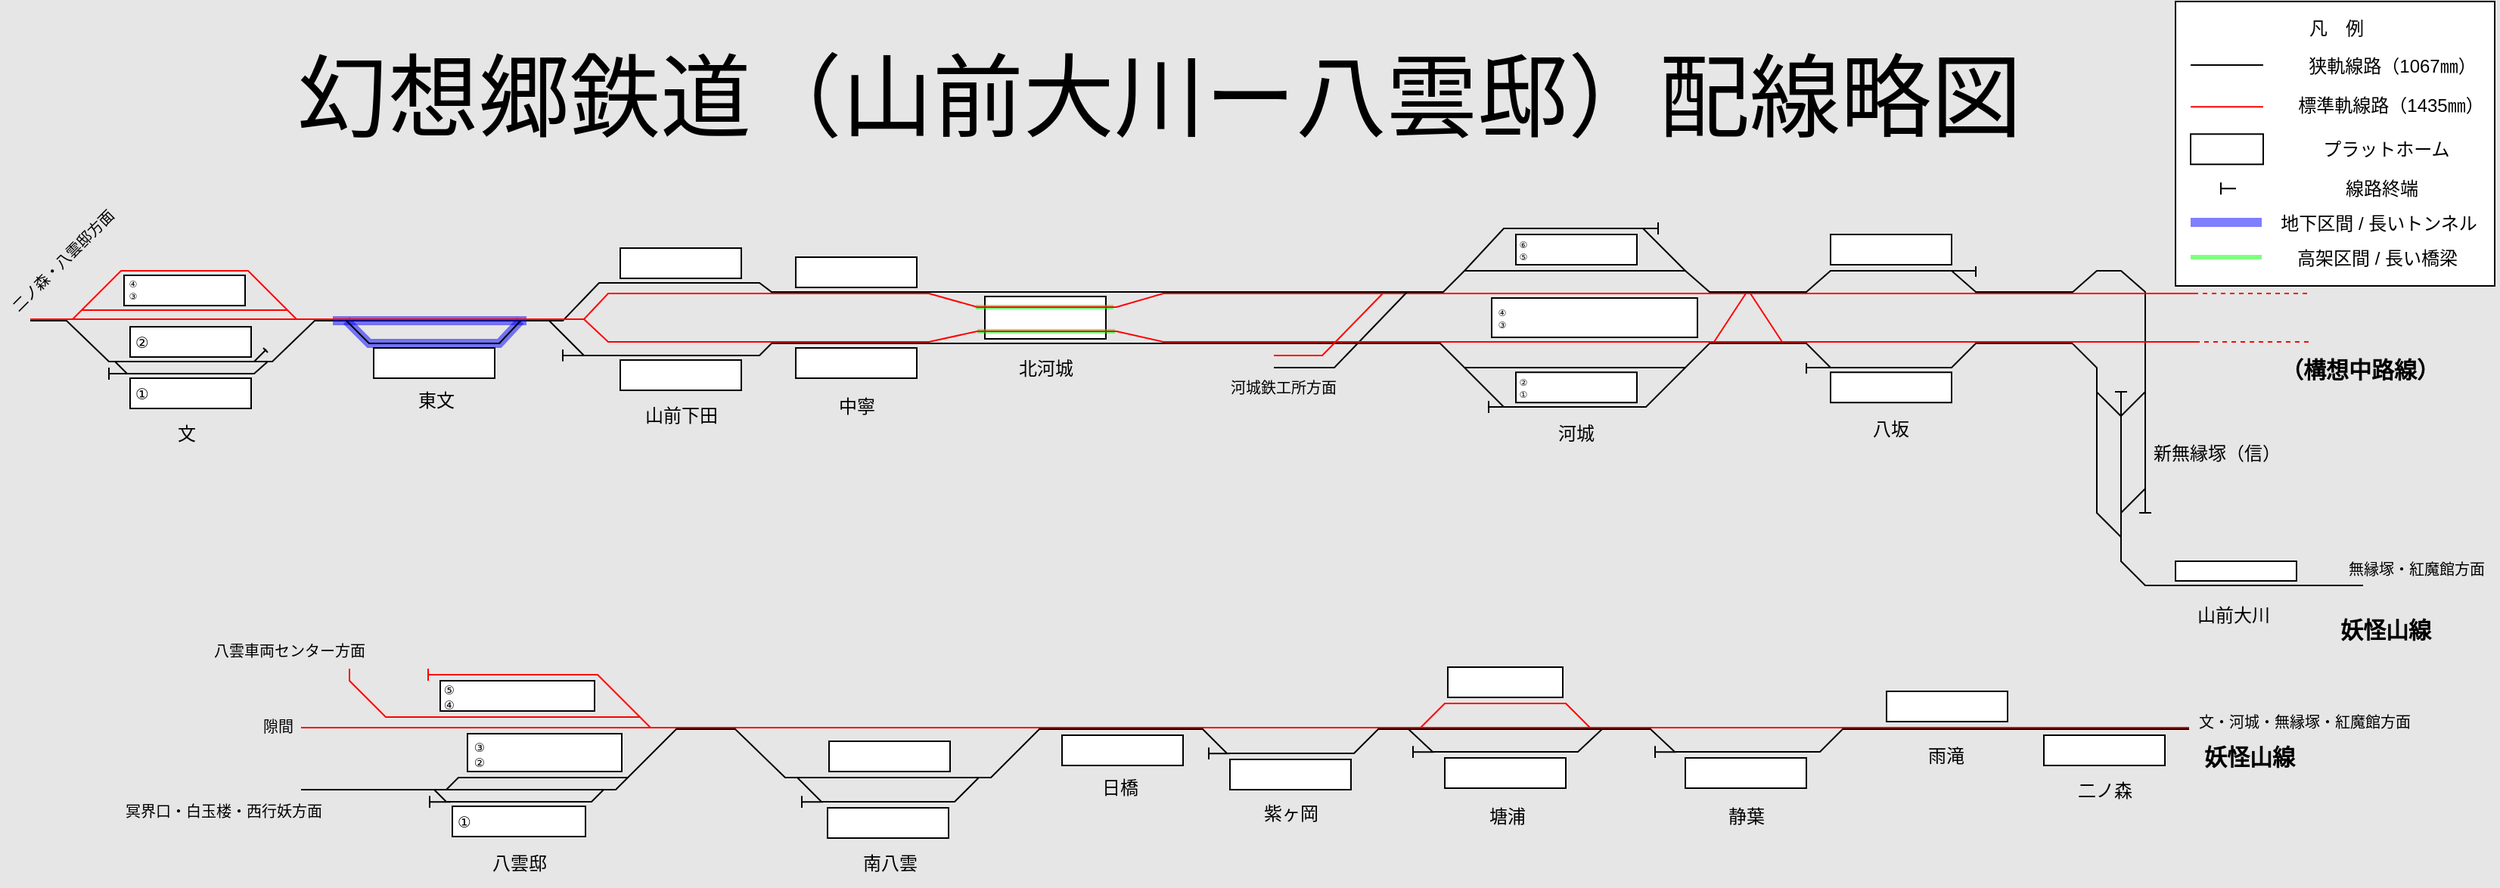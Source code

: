 <mxfile version="24.7.8">
  <diagram name="第 1 页" id="5KSprpMwUYVPSRvnmA9z">
    <mxGraphModel dx="1470" dy="1128" grid="1" gridSize="1" guides="1" tooltips="1" connect="1" arrows="1" fold="1" page="1" pageScale="1" pageWidth="1654" pageHeight="1169" background="#E6E6E6" math="0" shadow="0">
      <root>
        <mxCell id="0" />
        <mxCell id="1" parent="0" />
        <mxCell id="KtXsPofMgnDcvh5g8k0R-57" value="" style="rounded=0;whiteSpace=wrap;html=1;" vertex="1" parent="1">
          <mxGeometry x="1438" y="6" width="211" height="188" as="geometry" />
        </mxCell>
        <mxCell id="72b6C9pwPzfKn4SDCL0b-29" value="" style="endArrow=none;html=1;rounded=0;strokeColor=#0000FF;opacity=50;strokeWidth=6;" parent="1" edge="1">
          <mxGeometry width="50" height="50" relative="1" as="geometry">
            <mxPoint x="229" y="217" as="sourcePoint" />
            <mxPoint x="344" y="217" as="targetPoint" />
            <Array as="points">
              <mxPoint x="244" y="232" />
              <mxPoint x="330" y="232" />
            </Array>
          </mxGeometry>
        </mxCell>
        <mxCell id="EGFDkehEQVp23pimZ-VM-26" value="" style="endArrow=none;html=1;rounded=0;" parent="1" edge="1">
          <mxGeometry width="50" height="50" relative="1" as="geometry">
            <mxPoint x="363" y="217" as="sourcePoint" />
            <mxPoint x="1370" y="232" as="targetPoint" />
            <Array as="points">
              <mxPoint x="386" y="240" />
              <mxPoint x="502" y="240" />
              <mxPoint x="510" y="232" />
              <mxPoint x="952" y="232" />
              <mxPoint x="968" y="248" />
              <mxPoint x="994" y="248" />
              <mxPoint x="1114" y="248" />
              <mxPoint x="1130" y="232" />
              <mxPoint x="1194" y="232" />
              <mxPoint x="1210" y="248" />
              <mxPoint x="1290" y="248" />
              <mxPoint x="1306" y="232" />
            </Array>
          </mxGeometry>
        </mxCell>
        <mxCell id="EGFDkehEQVp23pimZ-VM-25" value="" style="endArrow=none;html=1;rounded=0;" parent="1" edge="1">
          <mxGeometry width="50" height="50" relative="1" as="geometry">
            <mxPoint x="20" y="217" as="sourcePoint" />
            <mxPoint x="1370" y="198" as="targetPoint" />
            <Array as="points">
              <mxPoint x="44" y="217" />
              <mxPoint x="72" y="244" />
              <mxPoint x="180" y="244" />
              <mxPoint x="208" y="217" />
              <mxPoint x="372" y="217" />
              <mxPoint x="396" y="192" />
              <mxPoint x="502" y="192" />
              <mxPoint x="510" y="198" />
              <mxPoint x="954" y="198" />
              <mxPoint x="968" y="184" />
              <mxPoint x="1114" y="184" />
              <mxPoint x="1130" y="198" />
              <mxPoint x="1194" y="198" />
              <mxPoint x="1210" y="184" />
              <mxPoint x="1290" y="184" />
              <mxPoint x="1306" y="198" />
            </Array>
          </mxGeometry>
        </mxCell>
        <mxCell id="EGFDkehEQVp23pimZ-VM-71" value="" style="rounded=0;whiteSpace=wrap;html=1;" parent="1" vertex="1">
          <mxGeometry x="1438" y="376" width="80" height="12.99" as="geometry" />
        </mxCell>
        <mxCell id="EGFDkehEQVp23pimZ-VM-72" value="" style="rounded=0;whiteSpace=wrap;html=1;" parent="1" vertex="1">
          <mxGeometry x="1210" y="160" width="80" height="20" as="geometry" />
        </mxCell>
        <mxCell id="EGFDkehEQVp23pimZ-VM-74" value="" style="rounded=0;whiteSpace=wrap;html=1;" parent="1" vertex="1">
          <mxGeometry x="410.002" y="243.003" width="80" height="20" as="geometry" />
        </mxCell>
        <mxCell id="EGFDkehEQVp23pimZ-VM-75" value="" style="rounded=0;whiteSpace=wrap;html=1;" parent="1" vertex="1">
          <mxGeometry x="526.002" y="175.003" width="80" height="20" as="geometry" />
        </mxCell>
        <mxCell id="EGFDkehEQVp23pimZ-VM-76" value="" style="rounded=0;whiteSpace=wrap;html=1;" parent="1" vertex="1">
          <mxGeometry x="526.005" y="234.995" width="80" height="20" as="geometry" />
        </mxCell>
        <mxCell id="EGFDkehEQVp23pimZ-VM-77" value="" style="rounded=0;whiteSpace=wrap;html=1;" parent="1" vertex="1">
          <mxGeometry x="651" y="201" width="80" height="28" as="geometry" />
        </mxCell>
        <mxCell id="EGFDkehEQVp23pimZ-VM-109" value="山前大川" style="text;strokeColor=none;align=center;fillColor=none;html=1;verticalAlign=middle;whiteSpace=wrap;rounded=0;" parent="1" vertex="1">
          <mxGeometry x="1439" y="397" width="75" height="30" as="geometry" />
        </mxCell>
        <mxCell id="EGFDkehEQVp23pimZ-VM-111" value="八坂" style="text;strokeColor=none;align=center;fillColor=none;html=1;verticalAlign=middle;whiteSpace=wrap;rounded=0;" parent="1" vertex="1">
          <mxGeometry x="1220.004" y="273.996" width="60" height="30" as="geometry" />
        </mxCell>
        <mxCell id="EGFDkehEQVp23pimZ-VM-117" value="&lt;font style=&quot;font-size: 10px;&quot;&gt;無縁塚・紅魔館方面&lt;/font&gt;" style="text;strokeColor=none;align=center;fillColor=none;html=1;verticalAlign=middle;whiteSpace=wrap;rounded=0;" parent="1" vertex="1">
          <mxGeometry x="1549" y="374" width="97" height="14" as="geometry" />
        </mxCell>
        <mxCell id="EGFDkehEQVp23pimZ-VM-120" value="&lt;font style=&quot;font-size: 60px;&quot;&gt;&lt;font style=&quot;font-size: 60px;&quot;&gt;幻想郷鉄道（山前大川ー八雲邸）配&lt;/font&gt;線略図&lt;/font&gt;" style="text;strokeColor=none;align=center;fillColor=none;html=1;verticalAlign=middle;whiteSpace=wrap;rounded=0;" parent="1" vertex="1">
          <mxGeometry x="41.51" y="22" width="1449" height="96" as="geometry" />
        </mxCell>
        <mxCell id="-fVv7rPrCd2kUO5Vlaj1-45" value="&lt;span style=&quot;font-size: 15px;&quot;&gt;&lt;b&gt;（構想中路線）&lt;/b&gt;&lt;/span&gt;" style="text;strokeColor=none;align=center;fillColor=none;html=1;verticalAlign=middle;whiteSpace=wrap;rounded=0;" parent="1" vertex="1">
          <mxGeometry x="1502" y="240" width="116" height="17.89" as="geometry" />
        </mxCell>
        <mxCell id="JexUMbqz_i8q1vHDtlvt-4" value="" style="rounded=0;whiteSpace=wrap;html=1;" parent="1" vertex="1">
          <mxGeometry x="1001.999" y="251.11" width="80" height="20" as="geometry" />
        </mxCell>
        <mxCell id="JexUMbqz_i8q1vHDtlvt-5" value="" style="rounded=0;whiteSpace=wrap;html=1;" parent="1" vertex="1">
          <mxGeometry x="986" y="202" width="136" height="26" as="geometry" />
        </mxCell>
        <mxCell id="JexUMbqz_i8q1vHDtlvt-8" value="中寧" style="text;strokeColor=none;align=center;fillColor=none;html=1;verticalAlign=middle;whiteSpace=wrap;rounded=0;" parent="1" vertex="1">
          <mxGeometry x="529.507" y="258.997" width="72.99" height="30" as="geometry" />
        </mxCell>
        <mxCell id="JexUMbqz_i8q1vHDtlvt-9" value="北河城" style="text;html=1;align=center;verticalAlign=middle;resizable=0;points=[];autosize=1;strokeColor=none;fillColor=none;" parent="1" vertex="1">
          <mxGeometry x="663.5" y="235" width="55" height="27" as="geometry" />
        </mxCell>
        <mxCell id="JexUMbqz_i8q1vHDtlvt-10" value="" style="endArrow=none;html=1;rounded=0;strokeColor=#0000FF;opacity=50;strokeWidth=6;" parent="1" edge="1">
          <mxGeometry width="50" height="50" relative="1" as="geometry">
            <mxPoint x="220" y="217" as="sourcePoint" />
            <mxPoint x="347.997" y="216.997" as="targetPoint" />
          </mxGeometry>
        </mxCell>
        <mxCell id="JexUMbqz_i8q1vHDtlvt-30" value="" style="endArrow=none;html=1;rounded=0;strokeWidth=3;opacity=50;strokeColor=#00FF00;" parent="1" edge="1">
          <mxGeometry width="50" height="50" relative="1" as="geometry">
            <mxPoint x="645" y="208.0" as="sourcePoint" />
            <mxPoint x="736" y="208" as="targetPoint" />
          </mxGeometry>
        </mxCell>
        <mxCell id="MQCNvjB19mM8f6MObw2a-1" value="" style="endArrow=none;dashed=1;html=1;rounded=0;strokeColor=#FF0000;" parent="1" edge="1">
          <mxGeometry width="50" height="50" relative="1" as="geometry">
            <mxPoint x="1525" y="199" as="sourcePoint" />
            <mxPoint x="1450" y="199" as="targetPoint" />
          </mxGeometry>
        </mxCell>
        <mxCell id="MQCNvjB19mM8f6MObw2a-2" value="" style="endArrow=none;dashed=1;html=1;rounded=0;strokeColor=#FF0000;" parent="1" edge="1">
          <mxGeometry width="50" height="50" relative="1" as="geometry">
            <mxPoint x="1526" y="231" as="sourcePoint" />
            <mxPoint x="1453" y="231" as="targetPoint" />
          </mxGeometry>
        </mxCell>
        <mxCell id="MQCNvjB19mM8f6MObw2a-3" value="" style="endArrow=none;html=1;rounded=0;" parent="1" edge="1">
          <mxGeometry width="50" height="50" relative="1" as="geometry">
            <mxPoint x="1402" y="360" as="sourcePoint" />
            <mxPoint x="1370" y="232.2" as="targetPoint" />
            <Array as="points">
              <mxPoint x="1386" y="344" />
              <mxPoint x="1386" y="248.1" />
            </Array>
          </mxGeometry>
        </mxCell>
        <mxCell id="MQCNvjB19mM8f6MObw2a-4" value="" style="endArrow=none;html=1;rounded=0;" parent="1" edge="1">
          <mxGeometry width="50" height="50" relative="1" as="geometry">
            <mxPoint x="1402" y="344" as="sourcePoint" />
            <mxPoint x="1370" y="198.1" as="targetPoint" />
            <Array as="points">
              <mxPoint x="1418" y="328" />
              <mxPoint x="1418" y="198" />
              <mxPoint x="1402" y="184" />
              <mxPoint x="1386" y="184" />
            </Array>
          </mxGeometry>
        </mxCell>
        <mxCell id="MQCNvjB19mM8f6MObw2a-5" value="" style="endArrow=none;html=1;rounded=0;" parent="1" edge="1">
          <mxGeometry width="50" height="50" relative="1" as="geometry">
            <mxPoint x="1562" y="392" as="sourcePoint" />
            <mxPoint x="1402" y="264" as="targetPoint" />
            <Array as="points">
              <mxPoint x="1418" y="392" />
              <mxPoint x="1402" y="376" />
            </Array>
          </mxGeometry>
        </mxCell>
        <mxCell id="MQCNvjB19mM8f6MObw2a-6" value="" style="endArrow=none;html=1;rounded=0;" parent="1" edge="1">
          <mxGeometry width="50" height="50" relative="1" as="geometry">
            <mxPoint x="1402" y="280.1" as="sourcePoint" />
            <mxPoint x="1386" y="264.2" as="targetPoint" />
          </mxGeometry>
        </mxCell>
        <mxCell id="MQCNvjB19mM8f6MObw2a-7" value="" style="endArrow=none;html=1;rounded=0;" parent="1" edge="1">
          <mxGeometry width="50" height="50" relative="1" as="geometry">
            <mxPoint x="1402" y="280" as="sourcePoint" />
            <mxPoint x="1418" y="264" as="targetPoint" />
          </mxGeometry>
        </mxCell>
        <mxCell id="MQCNvjB19mM8f6MObw2a-8" value="" style="endArrow=none;html=1;rounded=0;" parent="1" edge="1">
          <mxGeometry width="50" height="50" relative="1" as="geometry">
            <mxPoint x="1406" y="264" as="sourcePoint" />
            <mxPoint x="1398" y="264" as="targetPoint" />
          </mxGeometry>
        </mxCell>
        <mxCell id="MQCNvjB19mM8f6MObw2a-9" value="" style="endArrow=none;html=1;rounded=0;" parent="1" edge="1">
          <mxGeometry width="50" height="50" relative="1" as="geometry">
            <mxPoint x="1418" y="344" as="sourcePoint" />
            <mxPoint x="1418" y="328" as="targetPoint" />
          </mxGeometry>
        </mxCell>
        <mxCell id="MQCNvjB19mM8f6MObw2a-10" value="" style="endArrow=none;html=1;rounded=0;" parent="1" edge="1">
          <mxGeometry width="50" height="50" relative="1" as="geometry">
            <mxPoint x="1414" y="344" as="sourcePoint" />
            <mxPoint x="1422" y="344" as="targetPoint" />
          </mxGeometry>
        </mxCell>
        <mxCell id="MQCNvjB19mM8f6MObw2a-13" value="" style="endArrow=none;html=1;rounded=0;strokeColor=#FF0000;strokeWidth=1;" parent="1" edge="1">
          <mxGeometry width="50" height="50" relative="1" as="geometry">
            <mxPoint x="20" y="216" as="sourcePoint" />
            <mxPoint x="1450" y="199" as="targetPoint" />
            <Array as="points">
              <mxPoint x="216" y="216" />
              <mxPoint x="386" y="216" />
              <mxPoint x="402" y="199" />
              <mxPoint x="614" y="199" />
              <mxPoint x="646" y="208" />
              <mxPoint x="738" y="208" />
              <mxPoint x="769" y="199" />
            </Array>
          </mxGeometry>
        </mxCell>
        <mxCell id="MQCNvjB19mM8f6MObw2a-14" value="&lt;span style=&quot;font-size: 15px;&quot;&gt;&lt;b&gt;妖怪山線&lt;/b&gt;&lt;/span&gt;" style="text;strokeColor=none;align=center;fillColor=none;html=1;verticalAlign=middle;whiteSpace=wrap;rounded=0;" parent="1" vertex="1">
          <mxGeometry x="1546" y="412" width="62" height="17.89" as="geometry" />
        </mxCell>
        <mxCell id="MQCNvjB19mM8f6MObw2a-15" value="" style="rounded=0;whiteSpace=wrap;html=1;" parent="1" vertex="1">
          <mxGeometry x="1210" y="251.11" width="80" height="20" as="geometry" />
        </mxCell>
        <mxCell id="MQCNvjB19mM8f6MObw2a-16" value="" style="endArrow=none;html=1;rounded=0;strokeColor=#FF0000;" parent="1" edge="1">
          <mxGeometry width="50" height="50" relative="1" as="geometry">
            <mxPoint x="1133" y="231" as="sourcePoint" />
            <mxPoint x="1154" y="199" as="targetPoint" />
          </mxGeometry>
        </mxCell>
        <mxCell id="MQCNvjB19mM8f6MObw2a-17" value="" style="endArrow=none;html=1;rounded=0;strokeColor=#FF0000;" parent="1" edge="1">
          <mxGeometry width="50" height="50" relative="1" as="geometry">
            <mxPoint x="1178" y="231" as="sourcePoint" />
            <mxPoint x="1157" y="199" as="targetPoint" />
          </mxGeometry>
        </mxCell>
        <mxCell id="MQCNvjB19mM8f6MObw2a-19" value="" style="endArrow=none;html=1;rounded=0;" parent="1" edge="1">
          <mxGeometry width="50" height="50" relative="1" as="geometry">
            <mxPoint x="968" y="248" as="sourcePoint" />
            <mxPoint x="1114" y="248" as="targetPoint" />
            <Array as="points">
              <mxPoint x="994" y="274" />
              <mxPoint x="1088" y="274" />
            </Array>
          </mxGeometry>
        </mxCell>
        <mxCell id="MQCNvjB19mM8f6MObw2a-18" value="" style="rounded=0;whiteSpace=wrap;html=1;" parent="1" vertex="1">
          <mxGeometry x="1001.999" y="160.0" width="80" height="20" as="geometry" />
        </mxCell>
        <mxCell id="MQCNvjB19mM8f6MObw2a-20" value="" style="endArrow=none;html=1;rounded=0;" parent="1" edge="1">
          <mxGeometry width="50" height="50" relative="1" as="geometry">
            <mxPoint x="968" y="184" as="sourcePoint" />
            <mxPoint x="1114" y="184" as="targetPoint" />
            <Array as="points">
              <mxPoint x="994" y="156" />
              <mxPoint x="1086" y="156" />
            </Array>
          </mxGeometry>
        </mxCell>
        <mxCell id="MQCNvjB19mM8f6MObw2a-21" value="" style="endArrow=none;html=1;rounded=0;" parent="1" edge="1">
          <mxGeometry width="50" height="50" relative="1" as="geometry">
            <mxPoint x="842" y="248" as="sourcePoint" />
            <mxPoint x="930" y="198.1" as="targetPoint" />
            <Array as="points">
              <mxPoint x="882" y="248" />
            </Array>
          </mxGeometry>
        </mxCell>
        <mxCell id="MQCNvjB19mM8f6MObw2a-22" value="" style="endArrow=none;html=1;rounded=0;strokeColor=#FF0000;" parent="1" edge="1">
          <mxGeometry width="50" height="50" relative="1" as="geometry">
            <mxPoint x="842" y="240" as="sourcePoint" />
            <mxPoint x="914" y="199" as="targetPoint" />
            <Array as="points">
              <mxPoint x="866" y="240" />
              <mxPoint x="874" y="240" />
            </Array>
          </mxGeometry>
        </mxCell>
        <mxCell id="MQCNvjB19mM8f6MObw2a-24" value="" style="endArrow=none;html=1;rounded=0;" parent="1" edge="1">
          <mxGeometry width="50" height="50" relative="1" as="geometry">
            <mxPoint x="1194" y="248" as="sourcePoint" />
            <mxPoint x="1210" y="248" as="targetPoint" />
          </mxGeometry>
        </mxCell>
        <mxCell id="MQCNvjB19mM8f6MObw2a-25" value="" style="endArrow=none;html=1;rounded=0;" parent="1" edge="1">
          <mxGeometry width="50" height="50" relative="1" as="geometry">
            <mxPoint x="1290" y="184" as="sourcePoint" />
            <mxPoint x="1306" y="184" as="targetPoint" />
          </mxGeometry>
        </mxCell>
        <mxCell id="MQCNvjB19mM8f6MObw2a-26" value="" style="endArrow=none;html=1;rounded=0;" parent="1" edge="1">
          <mxGeometry width="50" height="50" relative="1" as="geometry">
            <mxPoint x="1194" y="252" as="sourcePoint" />
            <mxPoint x="1194" y="245" as="targetPoint" />
          </mxGeometry>
        </mxCell>
        <mxCell id="MQCNvjB19mM8f6MObw2a-27" value="" style="endArrow=none;html=1;rounded=0;" parent="1" edge="1">
          <mxGeometry width="50" height="50" relative="1" as="geometry">
            <mxPoint x="1306" y="188" as="sourcePoint" />
            <mxPoint x="1306" y="181" as="targetPoint" />
          </mxGeometry>
        </mxCell>
        <mxCell id="MQCNvjB19mM8f6MObw2a-29" value="" style="rounded=0;whiteSpace=wrap;html=1;" parent="1" vertex="1">
          <mxGeometry x="410.002" y="169.003" width="80" height="20" as="geometry" />
        </mxCell>
        <mxCell id="MQCNvjB19mM8f6MObw2a-30" value="" style="endArrow=none;html=1;rounded=0;strokeWidth=3;opacity=50;strokeColor=#00FF00;" parent="1" edge="1">
          <mxGeometry width="50" height="50" relative="1" as="geometry">
            <mxPoint x="646" y="224.0" as="sourcePoint" />
            <mxPoint x="737" y="224" as="targetPoint" />
          </mxGeometry>
        </mxCell>
        <mxCell id="MQCNvjB19mM8f6MObw2a-12" value="" style="endArrow=none;html=1;rounded=0;strokeColor=#FF0000;strokeWidth=1;" parent="1" edge="1">
          <mxGeometry width="50" height="50" relative="1" as="geometry">
            <mxPoint x="386" y="216" as="sourcePoint" />
            <mxPoint x="1453" y="231" as="targetPoint" />
            <Array as="points">
              <mxPoint x="402" y="231" />
              <mxPoint x="614" y="231" />
              <mxPoint x="646" y="224" />
              <mxPoint x="738" y="224" />
              <mxPoint x="769" y="231" />
            </Array>
          </mxGeometry>
        </mxCell>
        <mxCell id="72b6C9pwPzfKn4SDCL0b-1" value="河城" style="text;strokeColor=none;align=center;fillColor=none;html=1;verticalAlign=middle;whiteSpace=wrap;rounded=0;" parent="1" vertex="1">
          <mxGeometry x="1012.004" y="276.996" width="60" height="30" as="geometry" />
        </mxCell>
        <mxCell id="72b6C9pwPzfKn4SDCL0b-2" value="&lt;font style=&quot;font-size: 10px;&quot;&gt;河城鉄工所方面&lt;/font&gt;" style="text;strokeColor=none;align=center;fillColor=none;html=1;verticalAlign=middle;whiteSpace=wrap;rounded=0;" parent="1" vertex="1">
          <mxGeometry x="809" y="254" width="79" height="14" as="geometry" />
        </mxCell>
        <mxCell id="72b6C9pwPzfKn4SDCL0b-3" value="山前下田" style="text;strokeColor=none;align=center;fillColor=none;html=1;verticalAlign=middle;whiteSpace=wrap;rounded=0;" parent="1" vertex="1">
          <mxGeometry x="413.507" y="264.997" width="72.99" height="30" as="geometry" />
        </mxCell>
        <mxCell id="EGFDkehEQVp23pimZ-VM-124" value="&lt;span style=&quot;font-size: 6px;&quot;&gt;④&lt;/span&gt;&lt;br&gt;&lt;div style=&quot;font-size: 6px;&quot;&gt;③&lt;/div&gt;" style="text;strokeColor=none;align=center;fillColor=none;html=1;verticalAlign=middle;whiteSpace=wrap;rounded=0;" parent="1" vertex="1">
          <mxGeometry x="989" y="205" width="8" height="16" as="geometry" />
        </mxCell>
        <mxCell id="72b6C9pwPzfKn4SDCL0b-5" value="&lt;span style=&quot;font-size: 6px;&quot;&gt;⑥&lt;/span&gt;&lt;br&gt;&lt;div style=&quot;font-size: 6px;&quot;&gt;⑤&lt;/div&gt;" style="text;strokeColor=none;align=center;fillColor=none;html=1;verticalAlign=middle;whiteSpace=wrap;rounded=0;" parent="1" vertex="1">
          <mxGeometry x="1003" y="160" width="8" height="16" as="geometry" />
        </mxCell>
        <mxCell id="72b6C9pwPzfKn4SDCL0b-6" value="&lt;span style=&quot;font-size: 6px;&quot;&gt;②&lt;/span&gt;&lt;div&gt;&lt;div style=&quot;font-size: 6px;&quot;&gt;①&lt;/div&gt;&lt;/div&gt;" style="text;strokeColor=none;align=center;fillColor=none;html=1;verticalAlign=middle;whiteSpace=wrap;rounded=0;" parent="1" vertex="1">
          <mxGeometry x="1003" y="251.11" width="8" height="16" as="geometry" />
        </mxCell>
        <mxCell id="72b6C9pwPzfKn4SDCL0b-7" value="新無縁塚（信）" style="text;strokeColor=none;align=center;fillColor=none;html=1;verticalAlign=middle;whiteSpace=wrap;rounded=0;" parent="1" vertex="1">
          <mxGeometry x="1419" y="290" width="93" height="30" as="geometry" />
        </mxCell>
        <mxCell id="72b6C9pwPzfKn4SDCL0b-8" value="凡　例" style="text;html=1;align=center;verticalAlign=middle;resizable=0;points=[];autosize=1;strokeColor=none;fillColor=none;" parent="1" vertex="1">
          <mxGeometry x="1516" y="10" width="55" height="27" as="geometry" />
        </mxCell>
        <mxCell id="72b6C9pwPzfKn4SDCL0b-9" value="" style="endArrow=none;html=1;rounded=0;" parent="1" edge="1">
          <mxGeometry width="50" height="50" relative="1" as="geometry">
            <mxPoint x="1086" y="156" as="sourcePoint" />
            <mxPoint x="1096" y="156" as="targetPoint" />
          </mxGeometry>
        </mxCell>
        <mxCell id="72b6C9pwPzfKn4SDCL0b-10" value="" style="endArrow=none;html=1;rounded=0;" parent="1" edge="1">
          <mxGeometry width="50" height="50" relative="1" as="geometry">
            <mxPoint x="1096" y="160" as="sourcePoint" />
            <mxPoint x="1096" y="152" as="targetPoint" />
          </mxGeometry>
        </mxCell>
        <mxCell id="72b6C9pwPzfKn4SDCL0b-11" value="" style="endArrow=none;html=1;rounded=0;" parent="1" edge="1">
          <mxGeometry width="50" height="50" relative="1" as="geometry">
            <mxPoint x="984" y="274" as="sourcePoint" />
            <mxPoint x="994" y="274" as="targetPoint" />
          </mxGeometry>
        </mxCell>
        <mxCell id="72b6C9pwPzfKn4SDCL0b-12" value="" style="endArrow=none;html=1;rounded=0;" parent="1" edge="1">
          <mxGeometry width="50" height="50" relative="1" as="geometry">
            <mxPoint x="984" y="278" as="sourcePoint" />
            <mxPoint x="984" y="270" as="targetPoint" />
          </mxGeometry>
        </mxCell>
        <mxCell id="72b6C9pwPzfKn4SDCL0b-13" value="" style="endArrow=none;html=1;rounded=0;" parent="1" edge="1">
          <mxGeometry width="50" height="50" relative="1" as="geometry">
            <mxPoint x="372" y="240" as="sourcePoint" />
            <mxPoint x="386" y="240" as="targetPoint" />
          </mxGeometry>
        </mxCell>
        <mxCell id="72b6C9pwPzfKn4SDCL0b-14" value="" style="endArrow=none;html=1;rounded=0;" parent="1" edge="1">
          <mxGeometry width="50" height="50" relative="1" as="geometry">
            <mxPoint x="372" y="243.89" as="sourcePoint" />
            <mxPoint x="372" y="236" as="targetPoint" />
          </mxGeometry>
        </mxCell>
        <mxCell id="72b6C9pwPzfKn4SDCL0b-15" value="" style="endArrow=none;html=1;rounded=0;" parent="1" edge="1">
          <mxGeometry width="50" height="50" relative="1" as="geometry">
            <mxPoint x="229" y="217" as="sourcePoint" />
            <mxPoint x="344" y="217.11" as="targetPoint" />
            <Array as="points">
              <mxPoint x="244" y="232" />
              <mxPoint x="330" y="232" />
            </Array>
          </mxGeometry>
        </mxCell>
        <mxCell id="72b6C9pwPzfKn4SDCL0b-16" value="" style="rounded=0;whiteSpace=wrap;html=1;" parent="1" vertex="1">
          <mxGeometry x="247.002" y="235.003" width="80" height="20" as="geometry" />
        </mxCell>
        <mxCell id="72b6C9pwPzfKn4SDCL0b-17" value="" style="rounded=0;whiteSpace=wrap;html=1;" parent="1" vertex="1">
          <mxGeometry x="86.002" y="221.003" width="80" height="20" as="geometry" />
        </mxCell>
        <mxCell id="72b6C9pwPzfKn4SDCL0b-18" value="" style="endArrow=none;html=1;rounded=0;" parent="1" edge="1">
          <mxGeometry width="50" height="50" relative="1" as="geometry">
            <mxPoint x="72" y="252" as="sourcePoint" />
            <mxPoint x="177" y="244" as="targetPoint" />
            <Array as="points">
              <mxPoint x="168" y="252" />
            </Array>
          </mxGeometry>
        </mxCell>
        <mxCell id="72b6C9pwPzfKn4SDCL0b-19" value="" style="rounded=0;whiteSpace=wrap;html=1;" parent="1" vertex="1">
          <mxGeometry x="86.002" y="255.003" width="80" height="20" as="geometry" />
        </mxCell>
        <mxCell id="72b6C9pwPzfKn4SDCL0b-22" value="" style="endArrow=none;html=1;rounded=0;" parent="1" edge="1">
          <mxGeometry width="50" height="50" relative="1" as="geometry">
            <mxPoint x="76" y="244" as="sourcePoint" />
            <mxPoint x="84" y="252" as="targetPoint" />
          </mxGeometry>
        </mxCell>
        <mxCell id="72b6C9pwPzfKn4SDCL0b-23" value="" style="endArrow=none;html=1;rounded=0;" parent="1" edge="1">
          <mxGeometry width="50" height="50" relative="1" as="geometry">
            <mxPoint x="72" y="256" as="sourcePoint" />
            <mxPoint x="72" y="248" as="targetPoint" />
          </mxGeometry>
        </mxCell>
        <mxCell id="72b6C9pwPzfKn4SDCL0b-24" value="" style="endArrow=none;html=1;rounded=0;" parent="1" edge="1">
          <mxGeometry width="50" height="50" relative="1" as="geometry">
            <mxPoint x="168" y="244" as="sourcePoint" />
            <mxPoint x="176" y="236" as="targetPoint" />
          </mxGeometry>
        </mxCell>
        <mxCell id="72b6C9pwPzfKn4SDCL0b-25" value="" style="endArrow=none;html=1;rounded=0;" parent="1" edge="1">
          <mxGeometry width="50" height="50" relative="1" as="geometry">
            <mxPoint x="177" y="238" as="sourcePoint" />
            <mxPoint x="174" y="235" as="targetPoint" />
          </mxGeometry>
        </mxCell>
        <mxCell id="72b6C9pwPzfKn4SDCL0b-26" value="" style="endArrow=none;html=1;rounded=0;strokeColor=#FF0000;" parent="1" edge="1">
          <mxGeometry width="50" height="50" relative="1" as="geometry">
            <mxPoint x="48" y="216" as="sourcePoint" />
            <mxPoint x="196" y="216" as="targetPoint" />
            <Array as="points">
              <mxPoint x="80" y="184" />
              <mxPoint x="164" y="184" />
            </Array>
          </mxGeometry>
        </mxCell>
        <mxCell id="72b6C9pwPzfKn4SDCL0b-27" value="" style="rounded=0;whiteSpace=wrap;html=1;" parent="1" vertex="1">
          <mxGeometry x="82.002" y="187.003" width="80" height="20" as="geometry" />
        </mxCell>
        <mxCell id="72b6C9pwPzfKn4SDCL0b-28" value="" style="endArrow=none;html=1;rounded=0;strokeColor=#FF0000;" parent="1" edge="1">
          <mxGeometry width="50" height="50" relative="1" as="geometry">
            <mxPoint x="54" y="210" as="sourcePoint" />
            <mxPoint x="190" y="210" as="targetPoint" />
          </mxGeometry>
        </mxCell>
        <mxCell id="72b6C9pwPzfKn4SDCL0b-30" value="東文" style="text;strokeColor=none;align=center;fillColor=none;html=1;verticalAlign=middle;whiteSpace=wrap;rounded=0;" parent="1" vertex="1">
          <mxGeometry x="251.997" y="255.007" width="72.99" height="30" as="geometry" />
        </mxCell>
        <mxCell id="72b6C9pwPzfKn4SDCL0b-31" value="文" style="text;strokeColor=none;align=center;fillColor=none;html=1;verticalAlign=middle;whiteSpace=wrap;rounded=0;" parent="1" vertex="1">
          <mxGeometry x="86.997" y="276.997" width="72.99" height="30" as="geometry" />
        </mxCell>
        <mxCell id="72b6C9pwPzfKn4SDCL0b-32" value="&lt;span style=&quot;font-size: 6px;&quot;&gt;④&lt;/span&gt;&lt;br&gt;&lt;div style=&quot;font-size: 6px;&quot;&gt;③&lt;/div&gt;" style="text;strokeColor=none;align=center;fillColor=none;html=1;verticalAlign=middle;whiteSpace=wrap;rounded=0;" parent="1" vertex="1">
          <mxGeometry x="84" y="186" width="8" height="16" as="geometry" />
        </mxCell>
        <mxCell id="72b6C9pwPzfKn4SDCL0b-33" value="&lt;font style=&quot;font-size: 10px;&quot;&gt;②&lt;/font&gt;&lt;span style=&quot;color: rgba(0, 0, 0, 0); font-family: monospace; font-size: 0px; text-align: start; text-wrap: nowrap;&quot;&gt;%3CmxGraphModel%3E%3Croot%3E%3CmxCell%20id%3D%220%22%2F%3E%3CmxCell%20id%3D%221%22%20parent%3D%220%22%2F%3E%3CmxCell%20id%3D%222%22%20value%3D%22%26lt%3Bspan%20style%3D%26quot%3Bfont-size%3A%206px%3B%26quot%3B%26gt%3B%E2%91%A3%26lt%3B%2Fspan%26gt%3B%26lt%3Bbr%26gt%3B%26lt%3Bdiv%20style%3D%26quot%3Bfont-size%3A%206px%3B%26quot%3B%26gt%3B%E2%91%A2%26lt%3B%2Fdiv%26gt%3B%22%20style%3D%22text%3BstrokeColor%3Dnone%3Balign%3Dcenter%3BfillColor%3Dnone%3Bhtml%3D1%3BverticalAlign%3Dmiddle%3BwhiteSpace%3Dwrap%3Brounded%3D0%3B%22%20vertex%3D%221%22%20parent%3D%221%22%3E%3CmxGeometry%20x%3D%2284%22%20y%3D%22186%22%20width%3D%228%22%20height%3D%2216%22%20as%3D%22geometry%22%2F%3E%3C%2FmxCell%3E%3C%2Froot%3E%3C%2FmxGraphModel%3E&lt;/span&gt;" style="text;strokeColor=none;align=center;fillColor=none;html=1;verticalAlign=middle;whiteSpace=wrap;rounded=0;" parent="1" vertex="1">
          <mxGeometry x="87" y="223" width="14" height="16" as="geometry" />
        </mxCell>
        <mxCell id="72b6C9pwPzfKn4SDCL0b-34" value="&lt;span style=&quot;font-size: 10px;&quot;&gt;①&lt;/span&gt;" style="text;strokeColor=none;align=center;fillColor=none;html=1;verticalAlign=middle;whiteSpace=wrap;rounded=0;" parent="1" vertex="1">
          <mxGeometry x="87" y="257" width="14" height="16" as="geometry" />
        </mxCell>
        <mxCell id="72b6C9pwPzfKn4SDCL0b-35" value="&lt;font style=&quot;font-size: 10px;&quot;&gt;二ノ森・八雲邸方面&lt;/font&gt;" style="text;strokeColor=none;align=center;fillColor=none;html=1;verticalAlign=middle;whiteSpace=wrap;rounded=0;rotation=-45;" parent="1" vertex="1">
          <mxGeometry x="-9" y="170" width="101" height="14" as="geometry" />
        </mxCell>
        <mxCell id="KtXsPofMgnDcvh5g8k0R-1" value="" style="endArrow=none;html=1;rounded=0;" edge="1" parent="1">
          <mxGeometry width="50" height="50" relative="1" as="geometry">
            <mxPoint x="295" y="527" as="sourcePoint" />
            <mxPoint x="1447" y="487" as="targetPoint" />
            <Array as="points">
              <mxPoint x="303" y="519" />
              <mxPoint x="415" y="519" />
              <mxPoint x="447" y="487" />
              <mxPoint x="486" y="487" />
              <mxPoint x="519" y="519" />
              <mxPoint x="655" y="519" />
              <mxPoint x="687" y="487" />
              <mxPoint x="795" y="487" />
              <mxPoint x="811" y="503" />
              <mxPoint x="895" y="503" />
              <mxPoint x="911" y="487" />
              <mxPoint x="931" y="487" />
              <mxPoint x="947" y="502" />
              <mxPoint x="1043" y="502" />
              <mxPoint x="1059" y="487" />
              <mxPoint x="1091" y="487" />
              <mxPoint x="1107" y="502" />
              <mxPoint x="1203" y="502" />
              <mxPoint x="1218" y="487" />
            </Array>
          </mxGeometry>
        </mxCell>
        <mxCell id="KtXsPofMgnDcvh5g8k0R-2" value="" style="endArrow=none;html=1;rounded=0;strokeColor=#FF0000;" edge="1" parent="1">
          <mxGeometry width="50" height="50" relative="1" as="geometry">
            <mxPoint x="199" y="486" as="sourcePoint" />
            <mxPoint x="1447" y="486" as="targetPoint" />
          </mxGeometry>
        </mxCell>
        <mxCell id="KtXsPofMgnDcvh5g8k0R-3" value="" style="rounded=0;whiteSpace=wrap;html=1;" vertex="1" parent="1">
          <mxGeometry x="1247.003" y="462.003" width="80" height="20" as="geometry" />
        </mxCell>
        <mxCell id="KtXsPofMgnDcvh5g8k0R-4" value="" style="rounded=0;whiteSpace=wrap;html=1;" vertex="1" parent="1">
          <mxGeometry x="1114.003" y="506.003" width="80" height="20" as="geometry" />
        </mxCell>
        <mxCell id="KtXsPofMgnDcvh5g8k0R-5" value="" style="endArrow=none;html=1;rounded=0;strokeColor=#FF0000;" edge="1" parent="1">
          <mxGeometry width="50" height="50" relative="1" as="geometry">
            <mxPoint x="939" y="486" as="sourcePoint" />
            <mxPoint x="1051" y="486" as="targetPoint" />
            <Array as="points">
              <mxPoint x="955" y="470" />
              <mxPoint x="1035" y="470" />
            </Array>
          </mxGeometry>
        </mxCell>
        <mxCell id="KtXsPofMgnDcvh5g8k0R-6" value="" style="rounded=0;whiteSpace=wrap;html=1;" vertex="1" parent="1">
          <mxGeometry x="955.003" y="506.003" width="80" height="20" as="geometry" />
        </mxCell>
        <mxCell id="KtXsPofMgnDcvh5g8k0R-7" value="" style="endArrow=none;html=1;rounded=0;" edge="1" parent="1">
          <mxGeometry width="50" height="50" relative="1" as="geometry">
            <mxPoint x="931" y="487" as="sourcePoint" />
            <mxPoint x="1059" y="487" as="targetPoint" />
          </mxGeometry>
        </mxCell>
        <mxCell id="KtXsPofMgnDcvh5g8k0R-8" value="" style="rounded=0;whiteSpace=wrap;html=1;" vertex="1" parent="1">
          <mxGeometry x="1351.003" y="491.003" width="80" height="20" as="geometry" />
        </mxCell>
        <mxCell id="KtXsPofMgnDcvh5g8k0R-9" value="" style="rounded=0;whiteSpace=wrap;html=1;" vertex="1" parent="1">
          <mxGeometry x="957" y="446" width="76" height="20" as="geometry" />
        </mxCell>
        <mxCell id="KtXsPofMgnDcvh5g8k0R-10" value="" style="rounded=0;whiteSpace=wrap;html=1;" vertex="1" parent="1">
          <mxGeometry x="813.003" y="507.003" width="80" height="20" as="geometry" />
        </mxCell>
        <mxCell id="KtXsPofMgnDcvh5g8k0R-11" value="" style="rounded=0;whiteSpace=wrap;html=1;" vertex="1" parent="1">
          <mxGeometry x="702.003" y="491.003" width="80" height="20" as="geometry" />
        </mxCell>
        <mxCell id="KtXsPofMgnDcvh5g8k0R-12" value="" style="rounded=0;whiteSpace=wrap;html=1;" vertex="1" parent="1">
          <mxGeometry x="548.003" y="495.003" width="80" height="20" as="geometry" />
        </mxCell>
        <mxCell id="KtXsPofMgnDcvh5g8k0R-13" value="" style="endArrow=none;html=1;rounded=0;" edge="1" parent="1">
          <mxGeometry width="50" height="50" relative="1" as="geometry">
            <mxPoint x="527" y="519" as="sourcePoint" />
            <mxPoint x="647" y="519" as="targetPoint" />
            <Array as="points">
              <mxPoint x="543" y="535" />
              <mxPoint x="631" y="535" />
            </Array>
          </mxGeometry>
        </mxCell>
        <mxCell id="KtXsPofMgnDcvh5g8k0R-14" value="" style="rounded=0;whiteSpace=wrap;html=1;" vertex="1" parent="1">
          <mxGeometry x="547.003" y="539.003" width="80" height="20" as="geometry" />
        </mxCell>
        <mxCell id="KtXsPofMgnDcvh5g8k0R-15" value="" style="rounded=0;whiteSpace=wrap;html=1;" vertex="1" parent="1">
          <mxGeometry x="309" y="490" width="102" height="25" as="geometry" />
        </mxCell>
        <mxCell id="KtXsPofMgnDcvh5g8k0R-16" value="" style="endArrow=none;html=1;rounded=0;" edge="1" parent="1">
          <mxGeometry width="50" height="50" relative="1" as="geometry">
            <mxPoint x="199" y="527" as="sourcePoint" />
            <mxPoint x="415" y="519" as="targetPoint" />
            <Array as="points">
              <mxPoint x="407" y="527" />
            </Array>
          </mxGeometry>
        </mxCell>
        <mxCell id="KtXsPofMgnDcvh5g8k0R-17" value="" style="endArrow=none;html=1;rounded=0;" edge="1" parent="1">
          <mxGeometry width="50" height="50" relative="1" as="geometry">
            <mxPoint x="287" y="527" as="sourcePoint" />
            <mxPoint x="399" y="527" as="targetPoint" />
            <Array as="points">
              <mxPoint x="295" y="535" />
              <mxPoint x="391" y="535" />
            </Array>
          </mxGeometry>
        </mxCell>
        <mxCell id="KtXsPofMgnDcvh5g8k0R-18" value="" style="rounded=0;whiteSpace=wrap;html=1;" vertex="1" parent="1">
          <mxGeometry x="299" y="538" width="88" height="20" as="geometry" />
        </mxCell>
        <mxCell id="KtXsPofMgnDcvh5g8k0R-19" value="" style="endArrow=none;html=1;rounded=0;strokeColor=#FF0000;" edge="1" parent="1">
          <mxGeometry width="50" height="50" relative="1" as="geometry">
            <mxPoint x="231" y="447" as="sourcePoint" />
            <mxPoint x="430" y="486" as="targetPoint" />
            <Array as="points">
              <mxPoint x="231" y="455" />
              <mxPoint x="255" y="479" />
              <mxPoint x="423" y="479" />
            </Array>
          </mxGeometry>
        </mxCell>
        <mxCell id="KtXsPofMgnDcvh5g8k0R-20" value="" style="rounded=0;whiteSpace=wrap;html=1;" vertex="1" parent="1">
          <mxGeometry x="291" y="455" width="102" height="20" as="geometry" />
        </mxCell>
        <mxCell id="KtXsPofMgnDcvh5g8k0R-21" value="" style="endArrow=none;html=1;rounded=0;strokeColor=#FF0000;" edge="1" parent="1">
          <mxGeometry width="50" height="50" relative="1" as="geometry">
            <mxPoint x="283" y="451" as="sourcePoint" />
            <mxPoint x="423" y="479" as="targetPoint" />
            <Array as="points">
              <mxPoint x="395" y="451" />
            </Array>
          </mxGeometry>
        </mxCell>
        <mxCell id="KtXsPofMgnDcvh5g8k0R-22" value="" style="endArrow=none;html=1;rounded=0;strokeColor=#FF0000;" edge="1" parent="1">
          <mxGeometry width="50" height="50" relative="1" as="geometry">
            <mxPoint x="283" y="455" as="sourcePoint" />
            <mxPoint x="283" y="447" as="targetPoint" />
          </mxGeometry>
        </mxCell>
        <mxCell id="KtXsPofMgnDcvh5g8k0R-23" value="二ノ&lt;span style=&quot;background-color: initial;&quot;&gt;森&lt;/span&gt;" style="text;strokeColor=none;align=center;fillColor=none;html=1;verticalAlign=middle;whiteSpace=wrap;rounded=0;" vertex="1" parent="1">
          <mxGeometry x="1353.5" y="513" width="75" height="30" as="geometry" />
        </mxCell>
        <mxCell id="KtXsPofMgnDcvh5g8k0R-24" value="雨滝" style="text;strokeColor=none;align=center;fillColor=none;html=1;verticalAlign=middle;whiteSpace=wrap;rounded=0;" vertex="1" parent="1">
          <mxGeometry x="1249" y="490" width="75" height="30" as="geometry" />
        </mxCell>
        <mxCell id="KtXsPofMgnDcvh5g8k0R-25" value="静葉" style="text;strokeColor=none;align=center;fillColor=none;html=1;verticalAlign=middle;whiteSpace=wrap;rounded=0;" vertex="1" parent="1">
          <mxGeometry x="1116.5" y="530" width="75" height="30" as="geometry" />
        </mxCell>
        <mxCell id="KtXsPofMgnDcvh5g8k0R-26" value="塘浦" style="text;strokeColor=none;align=center;fillColor=none;html=1;verticalAlign=middle;whiteSpace=wrap;rounded=0;" vertex="1" parent="1">
          <mxGeometry x="959" y="530" width="75" height="30" as="geometry" />
        </mxCell>
        <mxCell id="KtXsPofMgnDcvh5g8k0R-27" value="紫ヶ岡" style="text;strokeColor=none;align=center;fillColor=none;html=1;verticalAlign=middle;whiteSpace=wrap;rounded=0;" vertex="1" parent="1">
          <mxGeometry x="815.5" y="528" width="75" height="30" as="geometry" />
        </mxCell>
        <mxCell id="KtXsPofMgnDcvh5g8k0R-28" value="日橋" style="text;strokeColor=none;align=center;fillColor=none;html=1;verticalAlign=middle;whiteSpace=wrap;rounded=0;" vertex="1" parent="1">
          <mxGeometry x="703" y="511" width="75" height="30" as="geometry" />
        </mxCell>
        <mxCell id="KtXsPofMgnDcvh5g8k0R-29" value="南八雲" style="text;strokeColor=none;align=center;fillColor=none;html=1;verticalAlign=middle;whiteSpace=wrap;rounded=0;" vertex="1" parent="1">
          <mxGeometry x="550.5" y="561" width="75" height="30" as="geometry" />
        </mxCell>
        <mxCell id="KtXsPofMgnDcvh5g8k0R-30" value="八雲邸" style="text;strokeColor=none;align=center;fillColor=none;html=1;verticalAlign=middle;whiteSpace=wrap;rounded=0;" vertex="1" parent="1">
          <mxGeometry x="305.5" y="561" width="75" height="30" as="geometry" />
        </mxCell>
        <mxCell id="KtXsPofMgnDcvh5g8k0R-31" value="&lt;span style=&quot;font-size: 15px;&quot;&gt;&lt;b&gt;妖怪山線&lt;/b&gt;&lt;/span&gt;" style="text;strokeColor=none;align=center;fillColor=none;html=1;verticalAlign=middle;whiteSpace=wrap;rounded=0;" vertex="1" parent="1">
          <mxGeometry x="1456" y="496.05" width="62" height="17.89" as="geometry" />
        </mxCell>
        <mxCell id="KtXsPofMgnDcvh5g8k0R-32" value="&lt;font style=&quot;font-size: 10px;&quot;&gt;文・河城・無縁塚・紅魔館方面&lt;/font&gt;" style="text;strokeColor=none;align=center;fillColor=none;html=1;verticalAlign=middle;whiteSpace=wrap;rounded=0;" vertex="1" parent="1">
          <mxGeometry x="1451" y="475" width="145" height="14" as="geometry" />
        </mxCell>
        <mxCell id="KtXsPofMgnDcvh5g8k0R-33" value="&lt;font style=&quot;font-size: 10px;&quot;&gt;冥界口・白玉楼・西行妖方面&lt;/font&gt;" style="text;strokeColor=none;align=center;fillColor=none;html=1;verticalAlign=middle;whiteSpace=wrap;rounded=0;" vertex="1" parent="1">
          <mxGeometry x="78" y="532" width="140" height="18" as="geometry" />
        </mxCell>
        <mxCell id="KtXsPofMgnDcvh5g8k0R-34" value="&lt;font style=&quot;font-size: 10px;&quot;&gt;隙間&lt;/font&gt;" style="text;strokeColor=none;align=center;fillColor=none;html=1;verticalAlign=middle;whiteSpace=wrap;rounded=0;" vertex="1" parent="1">
          <mxGeometry x="170" y="476" width="28" height="18" as="geometry" />
        </mxCell>
        <mxCell id="KtXsPofMgnDcvh5g8k0R-35" value="&lt;font style=&quot;font-size: 10px;&quot;&gt;八雲車両センター方面&lt;/font&gt;" style="text;strokeColor=none;align=center;fillColor=none;html=1;verticalAlign=middle;whiteSpace=wrap;rounded=0;" vertex="1" parent="1">
          <mxGeometry x="123" y="426" width="137" height="18" as="geometry" />
        </mxCell>
        <mxCell id="KtXsPofMgnDcvh5g8k0R-36" value="&lt;div style=&quot;font-size: 8px;&quot;&gt;⑤&lt;/div&gt;&lt;div style=&quot;font-size: 8px;&quot;&gt;④&lt;/div&gt;" style="text;strokeColor=none;align=center;fillColor=none;html=1;verticalAlign=middle;whiteSpace=wrap;rounded=0;" vertex="1" parent="1">
          <mxGeometry x="293" y="456" width="8" height="19" as="geometry" />
        </mxCell>
        <mxCell id="KtXsPofMgnDcvh5g8k0R-37" value="&lt;div style=&quot;font-size: 8px;&quot;&gt;&lt;font style=&quot;font-size: 8px;&quot;&gt;③&lt;/font&gt;&lt;/div&gt;&lt;div style=&quot;font-size: 8px;&quot;&gt;&lt;font style=&quot;font-size: 8px;&quot;&gt;②&lt;/font&gt;&lt;/div&gt;" style="text;strokeColor=none;align=center;fillColor=none;html=1;verticalAlign=middle;whiteSpace=wrap;rounded=0;" vertex="1" parent="1">
          <mxGeometry x="313" y="494" width="8" height="19" as="geometry" />
        </mxCell>
        <mxCell id="KtXsPofMgnDcvh5g8k0R-38" value="&lt;span style=&quot;font-size: 10px;&quot;&gt;①&lt;/span&gt;" style="text;strokeColor=none;align=center;fillColor=none;html=1;verticalAlign=middle;whiteSpace=wrap;rounded=0;" vertex="1" parent="1">
          <mxGeometry x="300" y="540" width="14" height="16" as="geometry" />
        </mxCell>
        <mxCell id="KtXsPofMgnDcvh5g8k0R-39" value="" style="endArrow=none;html=1;rounded=0;" edge="1" parent="1">
          <mxGeometry width="50" height="50" relative="1" as="geometry">
            <mxPoint x="1496" y="48" as="sourcePoint" />
            <mxPoint x="1448" y="48" as="targetPoint" />
          </mxGeometry>
        </mxCell>
        <mxCell id="KtXsPofMgnDcvh5g8k0R-40" value="狭軌線路（1067㎜）" style="text;html=1;align=center;verticalAlign=middle;resizable=0;points=[];autosize=1;strokeColor=none;fillColor=none;" vertex="1" parent="1">
          <mxGeometry x="1516" y="35" width="130" height="27" as="geometry" />
        </mxCell>
        <mxCell id="KtXsPofMgnDcvh5g8k0R-41" value="標準軌線路（1435㎜）" style="text;html=1;align=center;verticalAlign=middle;resizable=0;points=[];autosize=1;strokeColor=none;fillColor=none;" vertex="1" parent="1">
          <mxGeometry x="1509" y="61" width="142" height="27" as="geometry" />
        </mxCell>
        <mxCell id="KtXsPofMgnDcvh5g8k0R-42" value="" style="endArrow=none;html=1;rounded=0;strokeColor=#FF0000;" edge="1" parent="1">
          <mxGeometry width="50" height="50" relative="1" as="geometry">
            <mxPoint x="1496" y="75.64" as="sourcePoint" />
            <mxPoint x="1448" y="75.64" as="targetPoint" />
          </mxGeometry>
        </mxCell>
        <mxCell id="KtXsPofMgnDcvh5g8k0R-44" value="" style="rounded=0;whiteSpace=wrap;html=1;" vertex="1" parent="1">
          <mxGeometry x="1448" y="93.64" width="48" height="20" as="geometry" />
        </mxCell>
        <mxCell id="KtXsPofMgnDcvh5g8k0R-45" value="プラットホーム" style="text;html=1;align=center;verticalAlign=middle;resizable=0;points=[];autosize=1;strokeColor=none;fillColor=none;" vertex="1" parent="1">
          <mxGeometry x="1525.5" y="90" width="103" height="27" as="geometry" />
        </mxCell>
        <mxCell id="KtXsPofMgnDcvh5g8k0R-46" value="" style="endArrow=none;html=1;rounded=0;" edge="1" parent="1">
          <mxGeometry width="50" height="50" relative="1" as="geometry">
            <mxPoint x="1468" y="129.64" as="sourcePoint" />
            <mxPoint x="1478" y="129.64" as="targetPoint" />
          </mxGeometry>
        </mxCell>
        <mxCell id="KtXsPofMgnDcvh5g8k0R-47" value="" style="endArrow=none;html=1;rounded=0;" edge="1" parent="1">
          <mxGeometry width="50" height="50" relative="1" as="geometry">
            <mxPoint x="1468" y="133.64" as="sourcePoint" />
            <mxPoint x="1468" y="125.64" as="targetPoint" />
          </mxGeometry>
        </mxCell>
        <mxCell id="KtXsPofMgnDcvh5g8k0R-48" value="線路終端" style="text;html=1;align=center;verticalAlign=middle;resizable=0;points=[];autosize=1;strokeColor=none;fillColor=none;" vertex="1" parent="1">
          <mxGeometry x="1540" y="116" width="67" height="27" as="geometry" />
        </mxCell>
        <mxCell id="KtXsPofMgnDcvh5g8k0R-52" value="" style="endArrow=none;html=1;rounded=0;strokeColor=#0000FF;opacity=50;strokeWidth=6;" edge="1" parent="1">
          <mxGeometry width="50" height="50" relative="1" as="geometry">
            <mxPoint x="1448" y="152" as="sourcePoint" />
            <mxPoint x="1495" y="152" as="targetPoint" />
          </mxGeometry>
        </mxCell>
        <mxCell id="KtXsPofMgnDcvh5g8k0R-53" value="地下区間 /&amp;nbsp;&lt;span style=&quot;background-color: initial;&quot;&gt;長いトンネル&lt;/span&gt;" style="text;html=1;align=center;verticalAlign=middle;resizable=0;points=[];autosize=1;strokeColor=none;fillColor=none;" vertex="1" parent="1">
          <mxGeometry x="1497" y="139" width="149" height="27" as="geometry" />
        </mxCell>
        <mxCell id="KtXsPofMgnDcvh5g8k0R-54" value="高架区間 /&amp;nbsp;&lt;span style=&quot;background-color: initial;&quot;&gt;長い橋梁&lt;/span&gt;" style="text;html=1;align=center;verticalAlign=middle;resizable=0;points=[];autosize=1;strokeColor=none;fillColor=none;" vertex="1" parent="1">
          <mxGeometry x="1508" y="162" width="125" height="27" as="geometry" />
        </mxCell>
        <mxCell id="KtXsPofMgnDcvh5g8k0R-56" value="" style="endArrow=none;html=1;rounded=0;strokeWidth=3;opacity=50;strokeColor=#00FF00;" edge="1" parent="1">
          <mxGeometry width="50" height="50" relative="1" as="geometry">
            <mxPoint x="1448" y="175" as="sourcePoint" />
            <mxPoint x="1495" y="175" as="targetPoint" />
          </mxGeometry>
        </mxCell>
        <mxCell id="KtXsPofMgnDcvh5g8k0R-58" value="" style="endArrow=none;html=1;rounded=0;" edge="1" parent="1">
          <mxGeometry width="50" height="50" relative="1" as="geometry">
            <mxPoint x="1094" y="502.11" as="sourcePoint" />
            <mxPoint x="1108" y="502.11" as="targetPoint" />
          </mxGeometry>
        </mxCell>
        <mxCell id="KtXsPofMgnDcvh5g8k0R-59" value="" style="endArrow=none;html=1;rounded=0;" edge="1" parent="1">
          <mxGeometry width="50" height="50" relative="1" as="geometry">
            <mxPoint x="1094" y="506" as="sourcePoint" />
            <mxPoint x="1094" y="498.11" as="targetPoint" />
          </mxGeometry>
        </mxCell>
        <mxCell id="KtXsPofMgnDcvh5g8k0R-60" value="" style="endArrow=none;html=1;rounded=0;" edge="1" parent="1">
          <mxGeometry width="50" height="50" relative="1" as="geometry">
            <mxPoint x="934" y="502.11" as="sourcePoint" />
            <mxPoint x="948" y="502.11" as="targetPoint" />
          </mxGeometry>
        </mxCell>
        <mxCell id="KtXsPofMgnDcvh5g8k0R-61" value="" style="endArrow=none;html=1;rounded=0;" edge="1" parent="1">
          <mxGeometry width="50" height="50" relative="1" as="geometry">
            <mxPoint x="934" y="506" as="sourcePoint" />
            <mxPoint x="934" y="498.11" as="targetPoint" />
          </mxGeometry>
        </mxCell>
        <mxCell id="KtXsPofMgnDcvh5g8k0R-62" value="" style="endArrow=none;html=1;rounded=0;" edge="1" parent="1">
          <mxGeometry width="50" height="50" relative="1" as="geometry">
            <mxPoint x="799" y="503.11" as="sourcePoint" />
            <mxPoint x="813" y="503.11" as="targetPoint" />
          </mxGeometry>
        </mxCell>
        <mxCell id="KtXsPofMgnDcvh5g8k0R-63" value="" style="endArrow=none;html=1;rounded=0;" edge="1" parent="1">
          <mxGeometry width="50" height="50" relative="1" as="geometry">
            <mxPoint x="799" y="507" as="sourcePoint" />
            <mxPoint x="799" y="499.11" as="targetPoint" />
          </mxGeometry>
        </mxCell>
        <mxCell id="KtXsPofMgnDcvh5g8k0R-64" value="" style="endArrow=none;html=1;rounded=0;" edge="1" parent="1">
          <mxGeometry width="50" height="50" relative="1" as="geometry">
            <mxPoint x="530" y="535.11" as="sourcePoint" />
            <mxPoint x="544" y="535.11" as="targetPoint" />
          </mxGeometry>
        </mxCell>
        <mxCell id="KtXsPofMgnDcvh5g8k0R-65" value="" style="endArrow=none;html=1;rounded=0;" edge="1" parent="1">
          <mxGeometry width="50" height="50" relative="1" as="geometry">
            <mxPoint x="530" y="539" as="sourcePoint" />
            <mxPoint x="530" y="531.11" as="targetPoint" />
          </mxGeometry>
        </mxCell>
        <mxCell id="KtXsPofMgnDcvh5g8k0R-66" value="" style="endArrow=none;html=1;rounded=0;" edge="1" parent="1">
          <mxGeometry width="50" height="50" relative="1" as="geometry">
            <mxPoint x="284" y="535.11" as="sourcePoint" />
            <mxPoint x="298" y="535.11" as="targetPoint" />
          </mxGeometry>
        </mxCell>
        <mxCell id="KtXsPofMgnDcvh5g8k0R-67" value="" style="endArrow=none;html=1;rounded=0;" edge="1" parent="1">
          <mxGeometry width="50" height="50" relative="1" as="geometry">
            <mxPoint x="284" y="539" as="sourcePoint" />
            <mxPoint x="284" y="531.11" as="targetPoint" />
          </mxGeometry>
        </mxCell>
      </root>
    </mxGraphModel>
  </diagram>
</mxfile>
